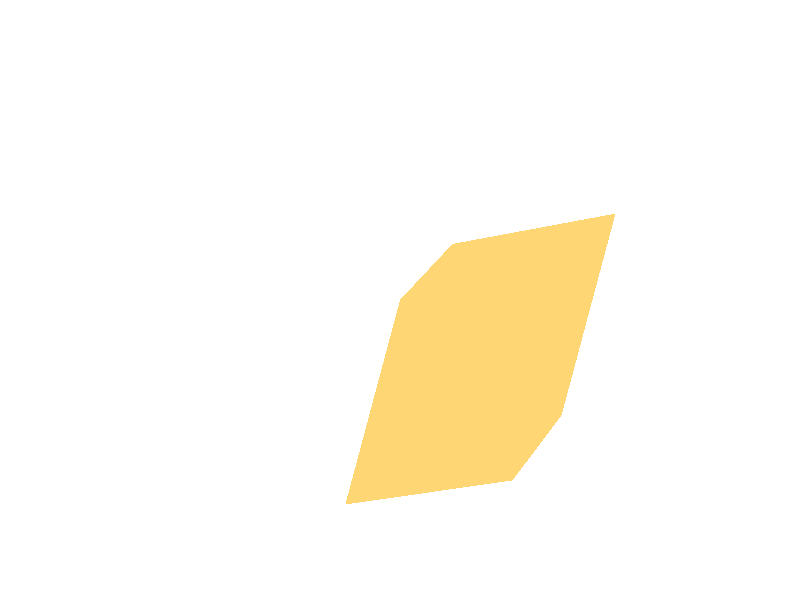 //EXAMPLE OF PROJECTION OF FOUR-CUBE
//Render with clock from 0 to 7.9

//Files with predefined colors and textures
#include "colors.inc"
#include "glass.inc"
#include "golds.inc"
#include "metals.inc"
#include "stones.inc"
#include "woods.inc"

//Place the camera
camera {
   sky <0,0,1>          //Don't change this
   direction <-1,0,0>   //Don't change this
   right <-4/3,0,0>     //Don't change this
   location  <10,20,30>  //Camera location
   look_at   <0,0,0>    //Where camera is pointing
   angle 10       //Angle of the view
}

//Ambient light to "brighten up" darker pictures
global_settings { ambient_light White }
global_settings { max_trace_level 10 }


//Place a light
light_source {
   <10,20,30>
   color White*2
}

//Set a background color
background { color White }

//List the vertices of the hypercube
#declare p =
  array[16][4]
  {
   {-1,-1,-1,-1}, //0
   {-1,-1,-1,1},  //1
   {-1,-1,1,-1},  //2
   {-1,-1,1,1},   //3
   {-1,1,-1,-1},  //4
   {-1,1,-1,1},   //5
   {-1,1,1,-1},   //6
   {-1,1,1,1},    //7
   {1,-1,-1,-1},  //8
   {1,-1,-1,1},   //9
   {1,-1,1,-1},   //10
   {1,-1,1,1},    //11
   {1,1,-1,-1},   //12
   {1,1,-1,1},    //13
   {1,1,1,-1},    //14
   {1,1,1,1}      //15
  };

//Create the array to collect the projected points
#declare q = array[16];

//Specify the direction of projection
#declare a=1;
#declare b=1;
#declare c=1;
#declare d=1;

//Project the points
#declare l=sqrt(a*a+b*b+c*c+d*d);
#declare i=0;
#while(i<16)
  #declare q[i]=
    < (d*p[i][0]+c*p[i][1]-b*p[i][2]-a*p[i][3])/l,
      (-c*p[i][0]+d*p[i][1]+a*p[i][2]-b*p[i][3])/l,
      (b*p[i][0]-a*p[i][1]+d*p[i][2]-c*p[i][3])/l >;
  #declare i=i+1;
#end

//Create the polygons of the resulting polytope
#declare f = array[24];

#declare f[0] = polygon { 5, q[0], q[1], q[3], q[2], q[0] };
#declare f[1] = polygon { 5, q[4], q[5], q[7], q[6], q[4] };
#declare f[2] = polygon { 5, q[8], q[9], q[11], q[10], q[8] };
#declare f[3] = polygon { 5, q[12], q[13], q[15], q[14], q[12] };

#declare f[4] = polygon { 5, q[0], q[1], q[5], q[4], q[0] };
#declare f[5] = polygon { 5, q[2], q[3], q[7], q[6], q[2] };
#declare f[6] = polygon { 5, q[8], q[9], q[13], q[12], q[8] };
#declare f[7] = polygon { 5, q[10], q[11], q[15], q[14], q[10] };

#declare f[8] = polygon { 5, q[0], q[2], q[6], q[4], q[0] };
#declare f[9] = polygon { 5, q[1], q[3], q[7], q[5], q[1] };
#declare f[10] = polygon { 5, q[8], q[10], q[14], q[12], q[8] };
#declare f[11] = polygon { 5, q[9], q[11], q[15], q[13], q[9] };

#declare f[12] = polygon { 5, q[0], q[1], q[9], q[8], q[0] };
#declare f[13] = polygon { 5, q[2], q[3], q[11], q[10], q[2] };
#declare f[14] = polygon { 5, q[4], q[5], q[13], q[12], q[4] };
#declare f[15] = polygon { 5, q[6], q[7], q[15], q[14], q[6] };

#declare f[16] = polygon { 5. q[0], q[2], q[10], q[8], q[0] };
#declare f[17] = polygon { 5, q[1], q[3], q[11], q[9], q[1] };
#declare f[18] = polygon { 5, q[4], q[6], q[14], q[12], q[4] };
#declare f[19] = polygon { 5, q[5], q[7], q[15], q[13], q[5] };

#declare f[20] = polygon { 5, q[0], q[4], q[12], q[8], q[0] };
#declare f[21] = polygon { 5, q[1], q[5], q[13], q[9], q[1] };
#declare f[22] = polygon { 5, q[2], q[6], q[14], q[10], q[2] };
#declare f[23] = polygon { 5, q[3], q[7], q[15], q[11], q[3] };

//Create the three-dimensional faces of the resulting polytope

#declare c = array[8];

#declare c[0] = union{object{f[0]} object{f[1]} object{f[4]} object{f[5]} object{f[8]} object{f[9]}}
#declare c[1] = union{object{f[2]} object{f[3]} object{f[6]} object{f[7]} object{f[10]} object{f[11]}}
#declare c[2] = union{object{f[0]} object{f[2]} object{f[12]} object{f[13]} object{f[16]} object{f[17]}}
#declare c[3] = union{object{f[1]} object{f[3]} object{f[14]} object{f[15]} object{f[18]} object{f[19]}}
#declare c[4] = union{object{f[4]} object{f[6]} object{f[12]} object{f[14]} object{f[20]} object{f[21]}}
#declare c[5] = union{object{f[5]} object{f[7]} object{f[13]} object{f[15]} object{f[22]} object{f[23]}}
#declare c[6] = union{object{f[8]} object{f[10]} object{f[16]} object{f[18]} object{f[20]} object{f[22]}}
#declare c[7] = union{object{f[9]} object{f[11]} object{f[17]} object{f[19]} object{f[21]} object{f[23]}}

#declare hypercube = object { union {
   object{c[clock]}
   }
   //texture { pigment { color rgbf <1,0,0,.5> }}
   texture {T_Gold_1A}
   };

//display it
hypercube






